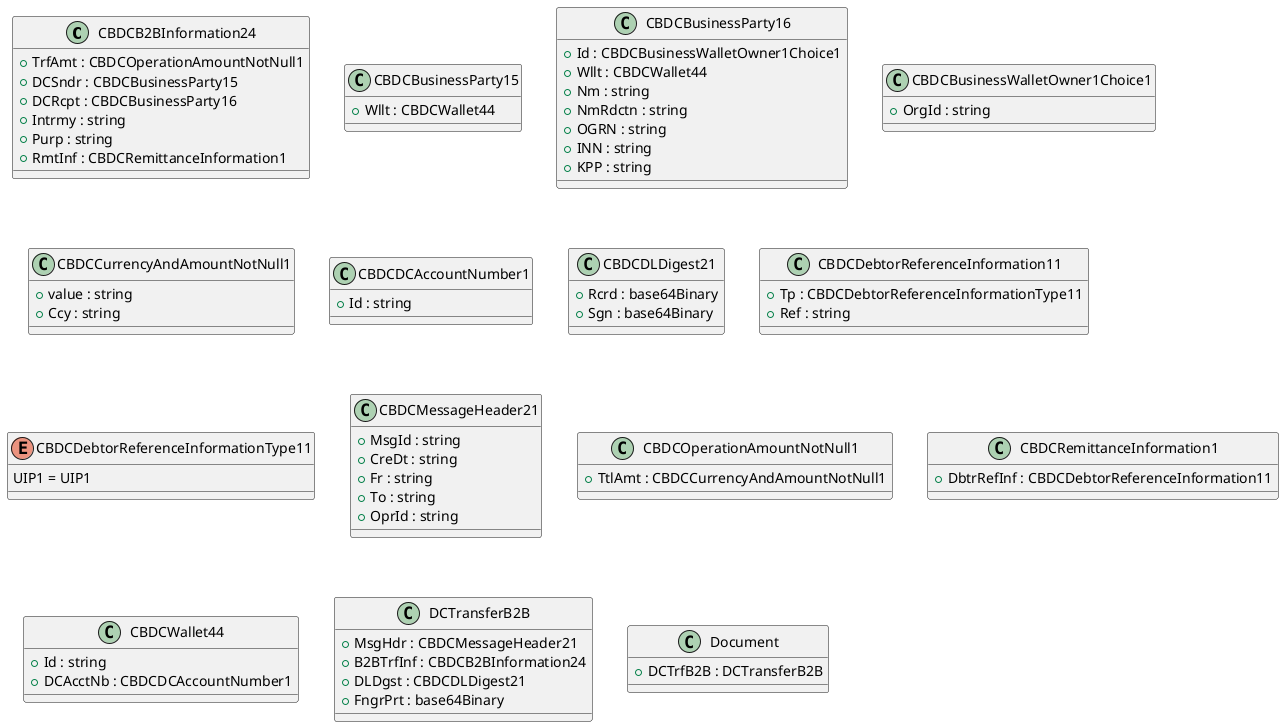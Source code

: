 @startuml

class CBDCB2BInformation24 {
    +TrfAmt : CBDCOperationAmountNotNull1
    +DCSndr : CBDCBusinessParty15
    +DCRcpt : CBDCBusinessParty16
    +Intrmy : string
    +Purp : string
    +RmtInf : CBDCRemittanceInformation1
}
class CBDCBusinessParty15 {
    +Wllt : CBDCWallet44
}
class CBDCBusinessParty16 {
    +Id : CBDCBusinessWalletOwner1Choice1
    +Wllt : CBDCWallet44
    +Nm : string
    +NmRdctn : string
    +OGRN : string
    +INN : string
    +KPP : string
}
class CBDCBusinessWalletOwner1Choice1 {
    +OrgId : string
}
class CBDCCurrencyAndAmountNotNull1 {
    +value : string
    +Ccy : string
}
class CBDCDCAccountNumber1 {
    +Id : string
}
class CBDCDLDigest21 {
    +Rcrd : base64Binary
    +Sgn : base64Binary
}
class CBDCDebtorReferenceInformation11 {
    +Tp : CBDCDebtorReferenceInformationType11
    +Ref : string
}
enum CBDCDebtorReferenceInformationType11 {
    UIP1 = UIP1
}
class CBDCMessageHeader21 {
    +MsgId : string
    +CreDt : string
    +Fr : string
    +To : string
    +OprId : string
}
class CBDCOperationAmountNotNull1 {
    +TtlAmt : CBDCCurrencyAndAmountNotNull1
}
class CBDCRemittanceInformation1 {
    +DbtrRefInf : CBDCDebtorReferenceInformation11
}
class CBDCWallet44 {
    +Id : string
    +DCAcctNb : CBDCDCAccountNumber1
}
class DCTransferB2B {
    +MsgHdr : CBDCMessageHeader21
    +B2BTrfInf : CBDCB2BInformation24
    +DLDgst : CBDCDLDigest21
    +FngrPrt : base64Binary
}
class Document {
    +DCTrfB2B : DCTransferB2B
}

@enduml
